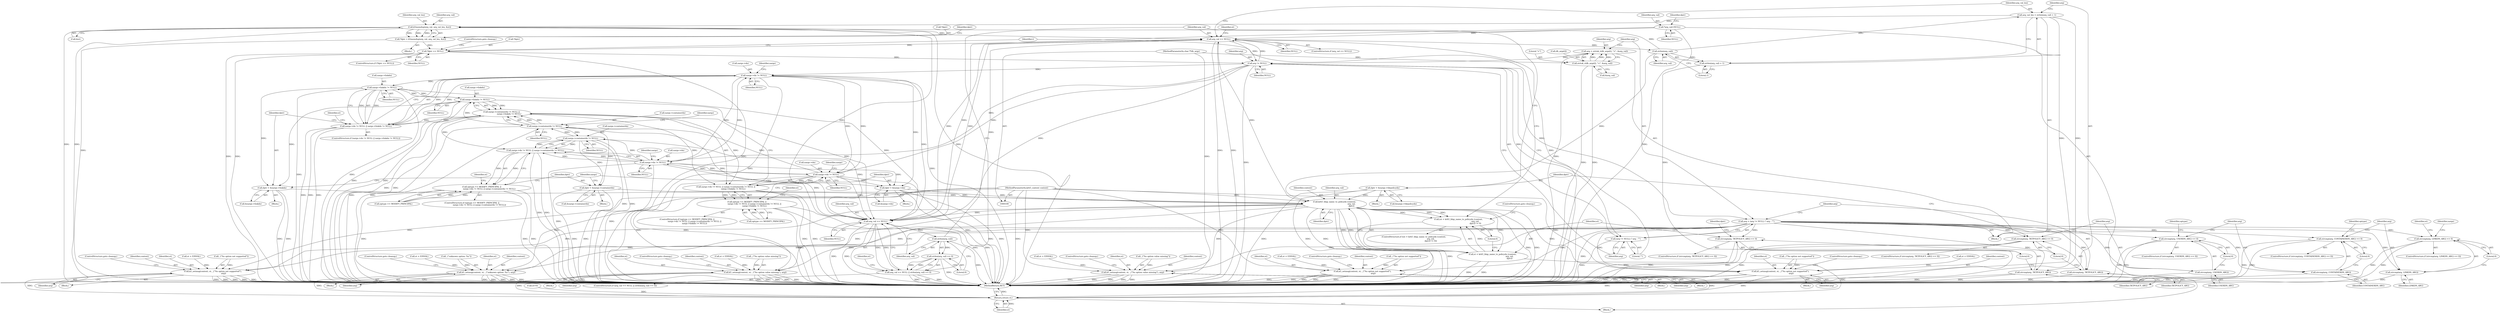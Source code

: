 digraph "0_krb5_08c642c09c38a9c6454ab43a9b53b2a89b9eef99@API" {
"1000351" [label="(Call,arg_val_len = strlen(arg_val) + 1)"];
"1000354" [label="(Call,strlen(arg_val))"];
"1000337" [label="(Call,arg_val == NULL)"];
"1000368" [label="(Call,krb5_ldap_name_to_policydn (context,\n                                                      arg_val,\n                                                      dptr))"];
"1000101" [label="(MethodParameterIn,krb5_context context)"];
"1000167" [label="(Call,dptr = &xargs->tktpolicydn)"];
"1000293" [label="(Call,dptr = &xargs->linkdn)"];
"1000199" [label="(Call,xargs->linkdn != NULL)"];
"1000277" [label="(Call,xargs->linkdn != NULL)"];
"1000272" [label="(Call,xargs->dn != NULL)"];
"1000235" [label="(Call,xargs->dn != NULL)"];
"1000188" [label="(Call,xargs->dn != NULL)"];
"1000155" [label="(Call,arg != NULL)"];
"1000143" [label="(Call,arg = strtok_r(db_args[i], \"=\", &arg_val))"];
"1000145" [label="(Call,strtok_r(db_args[i], \"=\", &arg_val))"];
"1000102" [label="(MethodParameterIn,char **db_args)"];
"1000385" [label="(Call,*dptr == NULL)"];
"1000376" [label="(Call,*dptr = k5memdup(arg_val, arg_val_len, &st))"];
"1000379" [label="(Call,k5memdup(arg_val, arg_val_len, &st))"];
"1000351" [label="(Call,arg_val_len = strlen(arg_val) + 1)"];
"1000194" [label="(Call,xargs->containerdn != NULL)"];
"1000240" [label="(Call,xargs->containerdn != NULL)"];
"1000215" [label="(Call,dptr = &xargs->dn)"];
"1000256" [label="(Call,dptr = &xargs->containerdn)"];
"1000318" [label="(Call,arg_val == NULL)"];
"1000119" [label="(Call,*arg_val=NULL)"];
"1000322" [label="(Call,strlen(arg_val))"];
"1000317" [label="(Call,arg_val == NULL || strlen(arg_val) == 0)"];
"1000321" [label="(Call,strlen(arg_val) == 0)"];
"1000152" [label="(Call,arg = (arg != NULL) ? arg : \"\")"];
"1000161" [label="(Call,strcmp(arg, TKTPOLICY_ARG) == 0)"];
"1000162" [label="(Call,strcmp(arg, TKTPOLICY_ARG))"];
"1000176" [label="(Call,strcmp(arg, USERDN_ARG) == 0)"];
"1000177" [label="(Call,strcmp(arg, USERDN_ARG))"];
"1000208" [label="(Call,k5_setmsg(context, st, _(\"%s option not supported\"),\n                                  arg))"];
"1000391" [label="(Return,return st;)"];
"1000223" [label="(Call,strcmp(arg, CONTAINERDN_ARG) == 0)"];
"1000224" [label="(Call,strcmp(arg, CONTAINERDN_ARG))"];
"1000249" [label="(Call,k5_setmsg(context, st, _(\"%s option not supported\"),\n                                  arg))"];
"1000264" [label="(Call,strcmp(arg, LINKDN_ARG) == 0)"];
"1000265" [label="(Call,strcmp(arg, LINKDN_ARG))"];
"1000286" [label="(Call,k5_setmsg(context, st, _(\"%s option not supported\"),\n                                  arg))"];
"1000304" [label="(Call,k5_setmsg(context, st, _(\"unknown option: %s\"), arg))"];
"1000329" [label="(Call,k5_setmsg(context, st, _(\"%s option value missing\"), arg))"];
"1000344" [label="(Call,k5_setmsg(context, st, _(\"%s option value missing\"), arg))"];
"1000358" [label="(Call,strcmp(arg, TKTPOLICY_ARG) == 0)"];
"1000359" [label="(Call,strcmp(arg, TKTPOLICY_ARG))"];
"1000154" [label="(Call,(arg != NULL) ? arg : \"\")"];
"1000187" [label="(Call,xargs->dn != NULL || xargs->containerdn != NULL ||\n                        xargs->linkdn != NULL)"];
"1000183" [label="(Call,optype == MODIFY_PRINCIPAL ||\n                        xargs->dn != NULL || xargs->containerdn != NULL ||\n                        xargs->linkdn != NULL)"];
"1000193" [label="(Call,xargs->containerdn != NULL ||\n                        xargs->linkdn != NULL)"];
"1000234" [label="(Call,xargs->dn != NULL || xargs->containerdn != NULL)"];
"1000230" [label="(Call,optype == MODIFY_PRINCIPAL ||\n                        xargs->dn != NULL || xargs->containerdn != NULL)"];
"1000271" [label="(Call,xargs->dn != NULL || xargs->linkdn != NULL)"];
"1000365" [label="(Call,(st = krb5_ldap_name_to_policydn (context,\n                                                      arg_val,\n                                                      dptr)) != 0)"];
"1000366" [label="(Call,st = krb5_ldap_name_to_policydn (context,\n                                                      arg_val,\n                                                      dptr))"];
"1000353" [label="(Call,strlen(arg_val) + 1)"];
"1000177" [label="(Call,strcmp(arg, USERDN_ARG))"];
"1000241" [label="(Call,xargs->containerdn)"];
"1000254" [label="(Identifier,arg)"];
"1000231" [label="(Call,optype == MODIFY_PRINCIPAL)"];
"1000269" [label="(Block,)"];
"1000229" [label="(ControlStructure,if (optype == MODIFY_PRINCIPAL ||\n                        xargs->dn != NULL || xargs->containerdn != NULL))"];
"1000355" [label="(Identifier,arg_val)"];
"1000321" [label="(Call,strlen(arg_val) == 0)"];
"1000200" [label="(Call,xargs->linkdn)"];
"1000222" [label="(ControlStructure,if (strcmp(arg, CONTAINERDN_ARG) == 0))"];
"1000332" [label="(Call,_(\"%s option value missing\"))"];
"1000284" [label="(Identifier,st)"];
"1000152" [label="(Call,arg = (arg != NULL) ? arg : \"\")"];
"1000322" [label="(Call,strlen(arg_val))"];
"1000101" [label="(MethodParameterIn,krb5_context context)"];
"1000256" [label="(Call,dptr = &xargs->containerdn)"];
"1000347" [label="(Call,_(\"%s option value missing\"))"];
"1000266" [label="(Identifier,arg)"];
"1000163" [label="(Identifier,arg)"];
"1000249" [label="(Call,k5_setmsg(context, st, _(\"%s option not supported\"),\n                                  arg))"];
"1000225" [label="(Identifier,arg)"];
"1000344" [label="(Call,k5_setmsg(context, st, _(\"%s option value missing\"), arg))"];
"1000283" [label="(Call,st = EINVAL)"];
"1000210" [label="(Identifier,st)"];
"1000331" [label="(Identifier,st)"];
"1000278" [label="(Call,xargs->linkdn)"];
"1000178" [label="(Identifier,arg)"];
"1000199" [label="(Call,xargs->linkdn != NULL)"];
"1000246" [label="(Call,st = EINVAL)"];
"1000289" [label="(Call,_(\"%s option not supported\"))"];
"1000149" [label="(Literal,\"=\")"];
"1000188" [label="(Call,xargs->dn != NULL)"];
"1000370" [label="(Identifier,arg_val)"];
"1000305" [label="(Identifier,context)"];
"1000157" [label="(Identifier,NULL)"];
"1000228" [label="(Block,)"];
"1000161" [label="(Call,strcmp(arg, TKTPOLICY_ARG) == 0)"];
"1000337" [label="(Call,arg_val == NULL)"];
"1000309" [label="(Identifier,arg)"];
"1000234" [label="(Call,xargs->dn != NULL || xargs->containerdn != NULL)"];
"1000317" [label="(Call,arg_val == NULL || strlen(arg_val) == 0)"];
"1000356" [label="(Literal,1)"];
"1000120" [label="(Identifier,arg_val)"];
"1000124" [label="(Identifier,dptr)"];
"1000319" [label="(Identifier,arg_val)"];
"1000257" [label="(Identifier,dptr)"];
"1000371" [label="(Identifier,dptr)"];
"1000271" [label="(Call,xargs->dn != NULL || xargs->linkdn != NULL)"];
"1000316" [label="(ControlStructure,if (arg_val == NULL || strlen(arg_val) == 0))"];
"1000146" [label="(Call,db_args[i])"];
"1000381" [label="(Identifier,arg_val_len)"];
"1000292" [label="(ControlStructure,goto cleanup;)"];
"1000377" [label="(Call,*dptr)"];
"1000242" [label="(Identifier,xargs)"];
"1000323" [label="(Identifier,arg_val)"];
"1000176" [label="(Call,strcmp(arg, USERDN_ARG) == 0)"];
"1000230" [label="(Call,optype == MODIFY_PRINCIPAL ||\n                        xargs->dn != NULL || xargs->containerdn != NULL)"];
"1000310" [label="(ControlStructure,goto cleanup;)"];
"1000195" [label="(Call,xargs->containerdn)"];
"1000245" [label="(Block,)"];
"1000179" [label="(Identifier,USERDN_ARG)"];
"1000227" [label="(Literal,0)"];
"1000329" [label="(Call,k5_setmsg(context, st, _(\"%s option value missing\"), arg))"];
"1000393" [label="(MethodReturn,RET)"];
"1000180" [label="(Literal,0)"];
"1000144" [label="(Identifier,arg)"];
"1000325" [label="(Block,)"];
"1000205" [label="(Call,st = EINVAL)"];
"1000313" [label="(Identifier,xargs)"];
"1000203" [label="(Identifier,NULL)"];
"1000352" [label="(Identifier,arg_val_len)"];
"1000226" [label="(Identifier,CONTAINERDN_ARG)"];
"1000287" [label="(Identifier,context)"];
"1000335" [label="(ControlStructure,goto cleanup;)"];
"1000244" [label="(Identifier,NULL)"];
"1000264" [label="(Call,strcmp(arg, LINKDN_ARG) == 0)"];
"1000334" [label="(Identifier,arg)"];
"1000358" [label="(Call,strcmp(arg, TKTPOLICY_ARG) == 0)"];
"1000162" [label="(Call,strcmp(arg, TKTPOLICY_ARG))"];
"1000304" [label="(Call,k5_setmsg(context, st, _(\"unknown option: %s\"), arg))"];
"1000143" [label="(Call,arg = strtok_r(db_args[i], \"=\", &arg_val))"];
"1000302" [label="(Identifier,st)"];
"1000102" [label="(MethodParameterIn,char **db_args)"];
"1000216" [label="(Identifier,dptr)"];
"1000247" [label="(Identifier,st)"];
"1000184" [label="(Call,optype == MODIFY_PRINCIPAL)"];
"1000291" [label="(Identifier,arg)"];
"1000367" [label="(Identifier,st)"];
"1000175" [label="(ControlStructure,if (strcmp(arg, USERDN_ARG) == 0))"];
"1000277" [label="(Call,xargs->linkdn != NULL)"];
"1000141" [label="(Identifier,i)"];
"1000250" [label="(Identifier,context)"];
"1000376" [label="(Call,*dptr = k5memdup(arg_val, arg_val_len, &st))"];
"1000268" [label="(Literal,0)"];
"1000389" [label="(ControlStructure,goto cleanup;)"];
"1000392" [label="(Identifier,st)"];
"1000301" [label="(Call,st = EINVAL)"];
"1000273" [label="(Call,xargs->dn)"];
"1000345" [label="(Identifier,context)"];
"1000288" [label="(Identifier,st)"];
"1000380" [label="(Identifier,arg_val)"];
"1000232" [label="(Identifier,optype)"];
"1000183" [label="(Call,optype == MODIFY_PRINCIPAL ||\n                        xargs->dn != NULL || xargs->containerdn != NULL ||\n                        xargs->linkdn != NULL)"];
"1000251" [label="(Identifier,st)"];
"1000307" [label="(Call,_(\"unknown option: %s\"))"];
"1000318" [label="(Call,arg_val == NULL)"];
"1000324" [label="(Literal,0)"];
"1000270" [label="(ControlStructure,if (xargs->dn != NULL || xargs->linkdn != NULL))"];
"1000375" [label="(Block,)"];
"1000192" [label="(Identifier,NULL)"];
"1000385" [label="(Call,*dptr == NULL)"];
"1000213" [label="(Identifier,arg)"];
"1000158" [label="(Identifier,arg)"];
"1000198" [label="(Identifier,NULL)"];
"1000208" [label="(Call,k5_setmsg(context, st, _(\"%s option not supported\"),\n                                  arg))"];
"1000154" [label="(Call,(arg != NULL) ? arg : \"\")"];
"1000364" [label="(ControlStructure,if ((st = krb5_ldap_name_to_policydn (context,\n                                                      arg_val,\n                                                      dptr)) != 0))"];
"1000193" [label="(Call,xargs->containerdn != NULL ||\n                        xargs->linkdn != NULL)"];
"1000379" [label="(Call,k5memdup(arg_val, arg_val_len, &st))"];
"1000306" [label="(Identifier,st)"];
"1000330" [label="(Identifier,context)"];
"1000366" [label="(Call,st = krb5_ldap_name_to_policydn (context,\n                                                      arg_val,\n                                                      dptr))"];
"1000362" [label="(Literal,0)"];
"1000215" [label="(Call,dptr = &xargs->dn)"];
"1000326" [label="(Call,st = EINVAL)"];
"1000267" [label="(Identifier,LINKDN_ARG)"];
"1000368" [label="(Call,krb5_ldap_name_to_policydn (context,\n                                                      arg_val,\n                                                      dptr))"];
"1000339" [label="(Identifier,NULL)"];
"1000391" [label="(Return,return st;)"];
"1000167" [label="(Call,dptr = &xargs->tktpolicydn)"];
"1000153" [label="(Identifier,arg)"];
"1000217" [label="(Call,&xargs->dn)"];
"1000121" [label="(Identifier,NULL)"];
"1000351" [label="(Call,arg_val_len = strlen(arg_val) + 1)"];
"1000295" [label="(Call,&xargs->linkdn)"];
"1000185" [label="(Identifier,optype)"];
"1000360" [label="(Identifier,arg)"];
"1000265" [label="(Call,strcmp(arg, LINKDN_ARG))"];
"1000155" [label="(Call,arg != NULL)"];
"1000341" [label="(Call,st = EINVAL)"];
"1000384" [label="(ControlStructure,if (*dptr == NULL))"];
"1000204" [label="(Block,)"];
"1000350" [label="(ControlStructure,goto cleanup;)"];
"1000201" [label="(Identifier,xargs)"];
"1000239" [label="(Identifier,NULL)"];
"1000382" [label="(Call,&st)"];
"1000189" [label="(Call,xargs->dn)"];
"1000168" [label="(Identifier,dptr)"];
"1000182" [label="(ControlStructure,if (optype == MODIFY_PRINCIPAL ||\n                        xargs->dn != NULL || xargs->containerdn != NULL ||\n                        xargs->linkdn != NULL))"];
"1000272" [label="(Call,xargs->dn != NULL)"];
"1000258" [label="(Call,&xargs->containerdn)"];
"1000349" [label="(Identifier,arg)"];
"1000165" [label="(Literal,0)"];
"1000300" [label="(Block,)"];
"1000346" [label="(Identifier,st)"];
"1000281" [label="(Identifier,NULL)"];
"1000276" [label="(Identifier,NULL)"];
"1000164" [label="(Identifier,TKTPOLICY_ARG)"];
"1000357" [label="(ControlStructure,if (strcmp(arg, TKTPOLICY_ARG) == 0))"];
"1000223" [label="(Call,strcmp(arg, CONTAINERDN_ARG) == 0)"];
"1000373" [label="(ControlStructure,goto cleanup;)"];
"1000169" [label="(Call,&xargs->tktpolicydn)"];
"1000235" [label="(Call,xargs->dn != NULL)"];
"1000263" [label="(ControlStructure,if (strcmp(arg, LINKDN_ARG) == 0))"];
"1000388" [label="(Identifier,NULL)"];
"1000194" [label="(Call,xargs->containerdn != NULL)"];
"1000274" [label="(Identifier,xargs)"];
"1000166" [label="(Block,)"];
"1000214" [label="(ControlStructure,goto cleanup;)"];
"1000293" [label="(Call,dptr = &xargs->linkdn)"];
"1000111" [label="(Call,st=0)"];
"1000327" [label="(Identifier,st)"];
"1000206" [label="(Identifier,st)"];
"1000160" [label="(ControlStructure,if (strcmp(arg, TKTPOLICY_ARG) == 0))"];
"1000187" [label="(Call,xargs->dn != NULL || xargs->containerdn != NULL ||\n                        xargs->linkdn != NULL)"];
"1000387" [label="(Identifier,dptr)"];
"1000336" [label="(ControlStructure,if (arg_val == NULL))"];
"1000365" [label="(Call,(st = krb5_ldap_name_to_policydn (context,\n                                                      arg_val,\n                                                      dptr)) != 0)"];
"1000286" [label="(Call,k5_setmsg(context, st, _(\"%s option not supported\"),\n                                  arg))"];
"1000386" [label="(Call,*dptr)"];
"1000252" [label="(Call,_(\"%s option not supported\"))"];
"1000361" [label="(Identifier,TKTPOLICY_ARG)"];
"1000279" [label="(Identifier,xargs)"];
"1000224" [label="(Call,strcmp(arg, CONTAINERDN_ARG))"];
"1000354" [label="(Call,strlen(arg_val))"];
"1000294" [label="(Identifier,dptr)"];
"1000338" [label="(Identifier,arg_val)"];
"1000209" [label="(Identifier,context)"];
"1000342" [label="(Identifier,st)"];
"1000369" [label="(Identifier,context)"];
"1000181" [label="(Block,)"];
"1000150" [label="(Call,&arg_val)"];
"1000372" [label="(Literal,0)"];
"1000236" [label="(Call,xargs->dn)"];
"1000240" [label="(Call,xargs->containerdn != NULL)"];
"1000340" [label="(Block,)"];
"1000142" [label="(Block,)"];
"1000105" [label="(Block,)"];
"1000282" [label="(Block,)"];
"1000359" [label="(Call,strcmp(arg, TKTPOLICY_ARG))"];
"1000156" [label="(Identifier,arg)"];
"1000353" [label="(Call,strlen(arg_val) + 1)"];
"1000196" [label="(Identifier,xargs)"];
"1000378" [label="(Identifier,dptr)"];
"1000320" [label="(Identifier,NULL)"];
"1000159" [label="(Literal,\"\")"];
"1000255" [label="(ControlStructure,goto cleanup;)"];
"1000119" [label="(Call,*arg_val=NULL)"];
"1000211" [label="(Call,_(\"%s option not supported\"))"];
"1000145" [label="(Call,strtok_r(db_args[i], \"=\", &arg_val))"];
"1000351" -> "1000142"  [label="AST: "];
"1000351" -> "1000353"  [label="CFG: "];
"1000352" -> "1000351"  [label="AST: "];
"1000353" -> "1000351"  [label="AST: "];
"1000360" -> "1000351"  [label="CFG: "];
"1000351" -> "1000393"  [label="DDG: "];
"1000351" -> "1000393"  [label="DDG: "];
"1000354" -> "1000351"  [label="DDG: "];
"1000351" -> "1000379"  [label="DDG: "];
"1000354" -> "1000353"  [label="AST: "];
"1000354" -> "1000355"  [label="CFG: "];
"1000355" -> "1000354"  [label="AST: "];
"1000356" -> "1000354"  [label="CFG: "];
"1000354" -> "1000353"  [label="DDG: "];
"1000337" -> "1000354"  [label="DDG: "];
"1000354" -> "1000368"  [label="DDG: "];
"1000354" -> "1000379"  [label="DDG: "];
"1000337" -> "1000336"  [label="AST: "];
"1000337" -> "1000339"  [label="CFG: "];
"1000338" -> "1000337"  [label="AST: "];
"1000339" -> "1000337"  [label="AST: "];
"1000342" -> "1000337"  [label="CFG: "];
"1000352" -> "1000337"  [label="CFG: "];
"1000337" -> "1000393"  [label="DDG: "];
"1000337" -> "1000393"  [label="DDG: "];
"1000337" -> "1000393"  [label="DDG: "];
"1000337" -> "1000155"  [label="DDG: "];
"1000368" -> "1000337"  [label="DDG: "];
"1000318" -> "1000337"  [label="DDG: "];
"1000318" -> "1000337"  [label="DDG: "];
"1000379" -> "1000337"  [label="DDG: "];
"1000119" -> "1000337"  [label="DDG: "];
"1000322" -> "1000337"  [label="DDG: "];
"1000155" -> "1000337"  [label="DDG: "];
"1000337" -> "1000385"  [label="DDG: "];
"1000368" -> "1000366"  [label="AST: "];
"1000368" -> "1000371"  [label="CFG: "];
"1000369" -> "1000368"  [label="AST: "];
"1000370" -> "1000368"  [label="AST: "];
"1000371" -> "1000368"  [label="AST: "];
"1000366" -> "1000368"  [label="CFG: "];
"1000368" -> "1000393"  [label="DDG: "];
"1000368" -> "1000393"  [label="DDG: "];
"1000368" -> "1000393"  [label="DDG: "];
"1000368" -> "1000208"  [label="DDG: "];
"1000368" -> "1000249"  [label="DDG: "];
"1000368" -> "1000286"  [label="DDG: "];
"1000368" -> "1000304"  [label="DDG: "];
"1000368" -> "1000318"  [label="DDG: "];
"1000368" -> "1000329"  [label="DDG: "];
"1000368" -> "1000344"  [label="DDG: "];
"1000368" -> "1000365"  [label="DDG: "];
"1000368" -> "1000365"  [label="DDG: "];
"1000368" -> "1000365"  [label="DDG: "];
"1000368" -> "1000366"  [label="DDG: "];
"1000368" -> "1000366"  [label="DDG: "];
"1000368" -> "1000366"  [label="DDG: "];
"1000101" -> "1000368"  [label="DDG: "];
"1000167" -> "1000368"  [label="DDG: "];
"1000293" -> "1000368"  [label="DDG: "];
"1000215" -> "1000368"  [label="DDG: "];
"1000256" -> "1000368"  [label="DDG: "];
"1000101" -> "1000100"  [label="AST: "];
"1000101" -> "1000393"  [label="DDG: "];
"1000101" -> "1000208"  [label="DDG: "];
"1000101" -> "1000249"  [label="DDG: "];
"1000101" -> "1000286"  [label="DDG: "];
"1000101" -> "1000304"  [label="DDG: "];
"1000101" -> "1000329"  [label="DDG: "];
"1000101" -> "1000344"  [label="DDG: "];
"1000167" -> "1000166"  [label="AST: "];
"1000167" -> "1000169"  [label="CFG: "];
"1000168" -> "1000167"  [label="AST: "];
"1000169" -> "1000167"  [label="AST: "];
"1000338" -> "1000167"  [label="CFG: "];
"1000167" -> "1000393"  [label="DDG: "];
"1000167" -> "1000393"  [label="DDG: "];
"1000293" -> "1000269"  [label="AST: "];
"1000293" -> "1000295"  [label="CFG: "];
"1000294" -> "1000293"  [label="AST: "];
"1000295" -> "1000293"  [label="AST: "];
"1000313" -> "1000293"  [label="CFG: "];
"1000293" -> "1000393"  [label="DDG: "];
"1000293" -> "1000393"  [label="DDG: "];
"1000199" -> "1000293"  [label="DDG: "];
"1000277" -> "1000293"  [label="DDG: "];
"1000199" -> "1000193"  [label="AST: "];
"1000199" -> "1000203"  [label="CFG: "];
"1000200" -> "1000199"  [label="AST: "];
"1000203" -> "1000199"  [label="AST: "];
"1000193" -> "1000199"  [label="CFG: "];
"1000199" -> "1000393"  [label="DDG: "];
"1000199" -> "1000393"  [label="DDG: "];
"1000199" -> "1000193"  [label="DDG: "];
"1000199" -> "1000193"  [label="DDG: "];
"1000277" -> "1000199"  [label="DDG: "];
"1000194" -> "1000199"  [label="DDG: "];
"1000199" -> "1000277"  [label="DDG: "];
"1000199" -> "1000318"  [label="DDG: "];
"1000277" -> "1000271"  [label="AST: "];
"1000277" -> "1000281"  [label="CFG: "];
"1000278" -> "1000277"  [label="AST: "];
"1000281" -> "1000277"  [label="AST: "];
"1000271" -> "1000277"  [label="CFG: "];
"1000277" -> "1000393"  [label="DDG: "];
"1000277" -> "1000393"  [label="DDG: "];
"1000277" -> "1000271"  [label="DDG: "];
"1000277" -> "1000271"  [label="DDG: "];
"1000272" -> "1000277"  [label="DDG: "];
"1000277" -> "1000318"  [label="DDG: "];
"1000272" -> "1000271"  [label="AST: "];
"1000272" -> "1000276"  [label="CFG: "];
"1000273" -> "1000272"  [label="AST: "];
"1000276" -> "1000272"  [label="AST: "];
"1000279" -> "1000272"  [label="CFG: "];
"1000271" -> "1000272"  [label="CFG: "];
"1000272" -> "1000393"  [label="DDG: "];
"1000272" -> "1000393"  [label="DDG: "];
"1000272" -> "1000188"  [label="DDG: "];
"1000272" -> "1000215"  [label="DDG: "];
"1000272" -> "1000235"  [label="DDG: "];
"1000272" -> "1000271"  [label="DDG: "];
"1000272" -> "1000271"  [label="DDG: "];
"1000235" -> "1000272"  [label="DDG: "];
"1000188" -> "1000272"  [label="DDG: "];
"1000155" -> "1000272"  [label="DDG: "];
"1000272" -> "1000318"  [label="DDG: "];
"1000235" -> "1000234"  [label="AST: "];
"1000235" -> "1000239"  [label="CFG: "];
"1000236" -> "1000235"  [label="AST: "];
"1000239" -> "1000235"  [label="AST: "];
"1000242" -> "1000235"  [label="CFG: "];
"1000234" -> "1000235"  [label="CFG: "];
"1000235" -> "1000393"  [label="DDG: "];
"1000235" -> "1000393"  [label="DDG: "];
"1000235" -> "1000188"  [label="DDG: "];
"1000235" -> "1000215"  [label="DDG: "];
"1000235" -> "1000234"  [label="DDG: "];
"1000235" -> "1000234"  [label="DDG: "];
"1000188" -> "1000235"  [label="DDG: "];
"1000155" -> "1000235"  [label="DDG: "];
"1000235" -> "1000240"  [label="DDG: "];
"1000235" -> "1000318"  [label="DDG: "];
"1000188" -> "1000187"  [label="AST: "];
"1000188" -> "1000192"  [label="CFG: "];
"1000189" -> "1000188"  [label="AST: "];
"1000192" -> "1000188"  [label="AST: "];
"1000196" -> "1000188"  [label="CFG: "];
"1000187" -> "1000188"  [label="CFG: "];
"1000188" -> "1000393"  [label="DDG: "];
"1000188" -> "1000393"  [label="DDG: "];
"1000188" -> "1000187"  [label="DDG: "];
"1000188" -> "1000187"  [label="DDG: "];
"1000155" -> "1000188"  [label="DDG: "];
"1000188" -> "1000194"  [label="DDG: "];
"1000188" -> "1000215"  [label="DDG: "];
"1000188" -> "1000318"  [label="DDG: "];
"1000155" -> "1000154"  [label="AST: "];
"1000155" -> "1000157"  [label="CFG: "];
"1000156" -> "1000155"  [label="AST: "];
"1000157" -> "1000155"  [label="AST: "];
"1000158" -> "1000155"  [label="CFG: "];
"1000159" -> "1000155"  [label="CFG: "];
"1000155" -> "1000393"  [label="DDG: "];
"1000155" -> "1000152"  [label="DDG: "];
"1000143" -> "1000155"  [label="DDG: "];
"1000385" -> "1000155"  [label="DDG: "];
"1000155" -> "1000154"  [label="DDG: "];
"1000155" -> "1000318"  [label="DDG: "];
"1000143" -> "1000142"  [label="AST: "];
"1000143" -> "1000145"  [label="CFG: "];
"1000144" -> "1000143"  [label="AST: "];
"1000145" -> "1000143"  [label="AST: "];
"1000153" -> "1000143"  [label="CFG: "];
"1000143" -> "1000393"  [label="DDG: "];
"1000145" -> "1000143"  [label="DDG: "];
"1000145" -> "1000143"  [label="DDG: "];
"1000145" -> "1000143"  [label="DDG: "];
"1000145" -> "1000150"  [label="CFG: "];
"1000146" -> "1000145"  [label="AST: "];
"1000149" -> "1000145"  [label="AST: "];
"1000150" -> "1000145"  [label="AST: "];
"1000145" -> "1000393"  [label="DDG: "];
"1000145" -> "1000393"  [label="DDG: "];
"1000102" -> "1000145"  [label="DDG: "];
"1000102" -> "1000100"  [label="AST: "];
"1000102" -> "1000393"  [label="DDG: "];
"1000385" -> "1000384"  [label="AST: "];
"1000385" -> "1000388"  [label="CFG: "];
"1000386" -> "1000385"  [label="AST: "];
"1000388" -> "1000385"  [label="AST: "];
"1000389" -> "1000385"  [label="CFG: "];
"1000141" -> "1000385"  [label="CFG: "];
"1000385" -> "1000393"  [label="DDG: "];
"1000385" -> "1000393"  [label="DDG: "];
"1000385" -> "1000393"  [label="DDG: "];
"1000376" -> "1000385"  [label="DDG: "];
"1000376" -> "1000375"  [label="AST: "];
"1000376" -> "1000379"  [label="CFG: "];
"1000377" -> "1000376"  [label="AST: "];
"1000379" -> "1000376"  [label="AST: "];
"1000387" -> "1000376"  [label="CFG: "];
"1000376" -> "1000393"  [label="DDG: "];
"1000379" -> "1000376"  [label="DDG: "];
"1000379" -> "1000376"  [label="DDG: "];
"1000379" -> "1000376"  [label="DDG: "];
"1000379" -> "1000382"  [label="CFG: "];
"1000380" -> "1000379"  [label="AST: "];
"1000381" -> "1000379"  [label="AST: "];
"1000382" -> "1000379"  [label="AST: "];
"1000379" -> "1000393"  [label="DDG: "];
"1000379" -> "1000393"  [label="DDG: "];
"1000379" -> "1000393"  [label="DDG: "];
"1000379" -> "1000318"  [label="DDG: "];
"1000194" -> "1000193"  [label="AST: "];
"1000194" -> "1000198"  [label="CFG: "];
"1000195" -> "1000194"  [label="AST: "];
"1000198" -> "1000194"  [label="AST: "];
"1000201" -> "1000194"  [label="CFG: "];
"1000193" -> "1000194"  [label="CFG: "];
"1000194" -> "1000393"  [label="DDG: "];
"1000194" -> "1000393"  [label="DDG: "];
"1000194" -> "1000193"  [label="DDG: "];
"1000194" -> "1000193"  [label="DDG: "];
"1000240" -> "1000194"  [label="DDG: "];
"1000194" -> "1000240"  [label="DDG: "];
"1000194" -> "1000256"  [label="DDG: "];
"1000194" -> "1000318"  [label="DDG: "];
"1000240" -> "1000234"  [label="AST: "];
"1000240" -> "1000244"  [label="CFG: "];
"1000241" -> "1000240"  [label="AST: "];
"1000244" -> "1000240"  [label="AST: "];
"1000234" -> "1000240"  [label="CFG: "];
"1000240" -> "1000393"  [label="DDG: "];
"1000240" -> "1000393"  [label="DDG: "];
"1000240" -> "1000234"  [label="DDG: "];
"1000240" -> "1000234"  [label="DDG: "];
"1000240" -> "1000256"  [label="DDG: "];
"1000240" -> "1000318"  [label="DDG: "];
"1000215" -> "1000181"  [label="AST: "];
"1000215" -> "1000217"  [label="CFG: "];
"1000216" -> "1000215"  [label="AST: "];
"1000217" -> "1000215"  [label="AST: "];
"1000313" -> "1000215"  [label="CFG: "];
"1000215" -> "1000393"  [label="DDG: "];
"1000215" -> "1000393"  [label="DDG: "];
"1000256" -> "1000228"  [label="AST: "];
"1000256" -> "1000258"  [label="CFG: "];
"1000257" -> "1000256"  [label="AST: "];
"1000258" -> "1000256"  [label="AST: "];
"1000313" -> "1000256"  [label="CFG: "];
"1000256" -> "1000393"  [label="DDG: "];
"1000256" -> "1000393"  [label="DDG: "];
"1000318" -> "1000317"  [label="AST: "];
"1000318" -> "1000320"  [label="CFG: "];
"1000319" -> "1000318"  [label="AST: "];
"1000320" -> "1000318"  [label="AST: "];
"1000323" -> "1000318"  [label="CFG: "];
"1000317" -> "1000318"  [label="CFG: "];
"1000318" -> "1000393"  [label="DDG: "];
"1000318" -> "1000393"  [label="DDG: "];
"1000318" -> "1000317"  [label="DDG: "];
"1000318" -> "1000317"  [label="DDG: "];
"1000119" -> "1000318"  [label="DDG: "];
"1000318" -> "1000322"  [label="DDG: "];
"1000119" -> "1000105"  [label="AST: "];
"1000119" -> "1000121"  [label="CFG: "];
"1000120" -> "1000119"  [label="AST: "];
"1000121" -> "1000119"  [label="AST: "];
"1000124" -> "1000119"  [label="CFG: "];
"1000119" -> "1000393"  [label="DDG: "];
"1000322" -> "1000321"  [label="AST: "];
"1000322" -> "1000323"  [label="CFG: "];
"1000323" -> "1000322"  [label="AST: "];
"1000324" -> "1000322"  [label="CFG: "];
"1000322" -> "1000393"  [label="DDG: "];
"1000322" -> "1000321"  [label="DDG: "];
"1000317" -> "1000316"  [label="AST: "];
"1000317" -> "1000321"  [label="CFG: "];
"1000321" -> "1000317"  [label="AST: "];
"1000327" -> "1000317"  [label="CFG: "];
"1000338" -> "1000317"  [label="CFG: "];
"1000317" -> "1000393"  [label="DDG: "];
"1000317" -> "1000393"  [label="DDG: "];
"1000317" -> "1000393"  [label="DDG: "];
"1000321" -> "1000317"  [label="DDG: "];
"1000321" -> "1000317"  [label="DDG: "];
"1000321" -> "1000324"  [label="CFG: "];
"1000324" -> "1000321"  [label="AST: "];
"1000321" -> "1000393"  [label="DDG: "];
"1000152" -> "1000142"  [label="AST: "];
"1000152" -> "1000154"  [label="CFG: "];
"1000153" -> "1000152"  [label="AST: "];
"1000154" -> "1000152"  [label="AST: "];
"1000163" -> "1000152"  [label="CFG: "];
"1000152" -> "1000393"  [label="DDG: "];
"1000152" -> "1000161"  [label="DDG: "];
"1000152" -> "1000162"  [label="DDG: "];
"1000152" -> "1000176"  [label="DDG: "];
"1000152" -> "1000177"  [label="DDG: "];
"1000152" -> "1000208"  [label="DDG: "];
"1000152" -> "1000223"  [label="DDG: "];
"1000152" -> "1000224"  [label="DDG: "];
"1000152" -> "1000249"  [label="DDG: "];
"1000152" -> "1000264"  [label="DDG: "];
"1000152" -> "1000265"  [label="DDG: "];
"1000152" -> "1000286"  [label="DDG: "];
"1000152" -> "1000304"  [label="DDG: "];
"1000152" -> "1000329"  [label="DDG: "];
"1000152" -> "1000344"  [label="DDG: "];
"1000152" -> "1000358"  [label="DDG: "];
"1000152" -> "1000359"  [label="DDG: "];
"1000161" -> "1000160"  [label="AST: "];
"1000161" -> "1000165"  [label="CFG: "];
"1000162" -> "1000161"  [label="AST: "];
"1000165" -> "1000161"  [label="AST: "];
"1000168" -> "1000161"  [label="CFG: "];
"1000178" -> "1000161"  [label="CFG: "];
"1000161" -> "1000393"  [label="DDG: "];
"1000161" -> "1000393"  [label="DDG: "];
"1000162" -> "1000164"  [label="CFG: "];
"1000163" -> "1000162"  [label="AST: "];
"1000164" -> "1000162"  [label="AST: "];
"1000165" -> "1000162"  [label="CFG: "];
"1000162" -> "1000393"  [label="DDG: "];
"1000176" -> "1000175"  [label="AST: "];
"1000176" -> "1000180"  [label="CFG: "];
"1000177" -> "1000176"  [label="AST: "];
"1000180" -> "1000176"  [label="AST: "];
"1000185" -> "1000176"  [label="CFG: "];
"1000225" -> "1000176"  [label="CFG: "];
"1000176" -> "1000393"  [label="DDG: "];
"1000176" -> "1000393"  [label="DDG: "];
"1000177" -> "1000179"  [label="CFG: "];
"1000178" -> "1000177"  [label="AST: "];
"1000179" -> "1000177"  [label="AST: "];
"1000180" -> "1000177"  [label="CFG: "];
"1000177" -> "1000393"  [label="DDG: "];
"1000208" -> "1000204"  [label="AST: "];
"1000208" -> "1000213"  [label="CFG: "];
"1000209" -> "1000208"  [label="AST: "];
"1000210" -> "1000208"  [label="AST: "];
"1000211" -> "1000208"  [label="AST: "];
"1000213" -> "1000208"  [label="AST: "];
"1000214" -> "1000208"  [label="CFG: "];
"1000208" -> "1000393"  [label="DDG: "];
"1000208" -> "1000393"  [label="DDG: "];
"1000208" -> "1000393"  [label="DDG: "];
"1000208" -> "1000393"  [label="DDG: "];
"1000208" -> "1000393"  [label="DDG: "];
"1000205" -> "1000208"  [label="DDG: "];
"1000211" -> "1000208"  [label="DDG: "];
"1000208" -> "1000391"  [label="DDG: "];
"1000391" -> "1000105"  [label="AST: "];
"1000391" -> "1000392"  [label="CFG: "];
"1000392" -> "1000391"  [label="AST: "];
"1000393" -> "1000391"  [label="CFG: "];
"1000391" -> "1000393"  [label="DDG: "];
"1000392" -> "1000391"  [label="DDG: "];
"1000329" -> "1000391"  [label="DDG: "];
"1000249" -> "1000391"  [label="DDG: "];
"1000304" -> "1000391"  [label="DDG: "];
"1000366" -> "1000391"  [label="DDG: "];
"1000111" -> "1000391"  [label="DDG: "];
"1000286" -> "1000391"  [label="DDG: "];
"1000344" -> "1000391"  [label="DDG: "];
"1000223" -> "1000222"  [label="AST: "];
"1000223" -> "1000227"  [label="CFG: "];
"1000224" -> "1000223"  [label="AST: "];
"1000227" -> "1000223"  [label="AST: "];
"1000232" -> "1000223"  [label="CFG: "];
"1000266" -> "1000223"  [label="CFG: "];
"1000223" -> "1000393"  [label="DDG: "];
"1000223" -> "1000393"  [label="DDG: "];
"1000224" -> "1000226"  [label="CFG: "];
"1000225" -> "1000224"  [label="AST: "];
"1000226" -> "1000224"  [label="AST: "];
"1000227" -> "1000224"  [label="CFG: "];
"1000224" -> "1000393"  [label="DDG: "];
"1000249" -> "1000245"  [label="AST: "];
"1000249" -> "1000254"  [label="CFG: "];
"1000250" -> "1000249"  [label="AST: "];
"1000251" -> "1000249"  [label="AST: "];
"1000252" -> "1000249"  [label="AST: "];
"1000254" -> "1000249"  [label="AST: "];
"1000255" -> "1000249"  [label="CFG: "];
"1000249" -> "1000393"  [label="DDG: "];
"1000249" -> "1000393"  [label="DDG: "];
"1000249" -> "1000393"  [label="DDG: "];
"1000249" -> "1000393"  [label="DDG: "];
"1000249" -> "1000393"  [label="DDG: "];
"1000246" -> "1000249"  [label="DDG: "];
"1000252" -> "1000249"  [label="DDG: "];
"1000264" -> "1000263"  [label="AST: "];
"1000264" -> "1000268"  [label="CFG: "];
"1000265" -> "1000264"  [label="AST: "];
"1000268" -> "1000264"  [label="AST: "];
"1000274" -> "1000264"  [label="CFG: "];
"1000302" -> "1000264"  [label="CFG: "];
"1000264" -> "1000393"  [label="DDG: "];
"1000264" -> "1000393"  [label="DDG: "];
"1000265" -> "1000267"  [label="CFG: "];
"1000266" -> "1000265"  [label="AST: "];
"1000267" -> "1000265"  [label="AST: "];
"1000268" -> "1000265"  [label="CFG: "];
"1000265" -> "1000393"  [label="DDG: "];
"1000286" -> "1000282"  [label="AST: "];
"1000286" -> "1000291"  [label="CFG: "];
"1000287" -> "1000286"  [label="AST: "];
"1000288" -> "1000286"  [label="AST: "];
"1000289" -> "1000286"  [label="AST: "];
"1000291" -> "1000286"  [label="AST: "];
"1000292" -> "1000286"  [label="CFG: "];
"1000286" -> "1000393"  [label="DDG: "];
"1000286" -> "1000393"  [label="DDG: "];
"1000286" -> "1000393"  [label="DDG: "];
"1000286" -> "1000393"  [label="DDG: "];
"1000286" -> "1000393"  [label="DDG: "];
"1000283" -> "1000286"  [label="DDG: "];
"1000289" -> "1000286"  [label="DDG: "];
"1000304" -> "1000300"  [label="AST: "];
"1000304" -> "1000309"  [label="CFG: "];
"1000305" -> "1000304"  [label="AST: "];
"1000306" -> "1000304"  [label="AST: "];
"1000307" -> "1000304"  [label="AST: "];
"1000309" -> "1000304"  [label="AST: "];
"1000310" -> "1000304"  [label="CFG: "];
"1000304" -> "1000393"  [label="DDG: "];
"1000304" -> "1000393"  [label="DDG: "];
"1000304" -> "1000393"  [label="DDG: "];
"1000304" -> "1000393"  [label="DDG: "];
"1000304" -> "1000393"  [label="DDG: "];
"1000301" -> "1000304"  [label="DDG: "];
"1000307" -> "1000304"  [label="DDG: "];
"1000329" -> "1000325"  [label="AST: "];
"1000329" -> "1000334"  [label="CFG: "];
"1000330" -> "1000329"  [label="AST: "];
"1000331" -> "1000329"  [label="AST: "];
"1000332" -> "1000329"  [label="AST: "];
"1000334" -> "1000329"  [label="AST: "];
"1000335" -> "1000329"  [label="CFG: "];
"1000329" -> "1000393"  [label="DDG: "];
"1000329" -> "1000393"  [label="DDG: "];
"1000329" -> "1000393"  [label="DDG: "];
"1000329" -> "1000393"  [label="DDG: "];
"1000329" -> "1000393"  [label="DDG: "];
"1000326" -> "1000329"  [label="DDG: "];
"1000332" -> "1000329"  [label="DDG: "];
"1000344" -> "1000340"  [label="AST: "];
"1000344" -> "1000349"  [label="CFG: "];
"1000345" -> "1000344"  [label="AST: "];
"1000346" -> "1000344"  [label="AST: "];
"1000347" -> "1000344"  [label="AST: "];
"1000349" -> "1000344"  [label="AST: "];
"1000350" -> "1000344"  [label="CFG: "];
"1000344" -> "1000393"  [label="DDG: "];
"1000344" -> "1000393"  [label="DDG: "];
"1000344" -> "1000393"  [label="DDG: "];
"1000344" -> "1000393"  [label="DDG: "];
"1000344" -> "1000393"  [label="DDG: "];
"1000341" -> "1000344"  [label="DDG: "];
"1000347" -> "1000344"  [label="DDG: "];
"1000358" -> "1000357"  [label="AST: "];
"1000358" -> "1000362"  [label="CFG: "];
"1000359" -> "1000358"  [label="AST: "];
"1000362" -> "1000358"  [label="AST: "];
"1000367" -> "1000358"  [label="CFG: "];
"1000378" -> "1000358"  [label="CFG: "];
"1000358" -> "1000393"  [label="DDG: "];
"1000358" -> "1000393"  [label="DDG: "];
"1000359" -> "1000361"  [label="CFG: "];
"1000360" -> "1000359"  [label="AST: "];
"1000361" -> "1000359"  [label="AST: "];
"1000362" -> "1000359"  [label="CFG: "];
"1000359" -> "1000393"  [label="DDG: "];
"1000359" -> "1000393"  [label="DDG: "];
"1000154" -> "1000158"  [label="CFG: "];
"1000154" -> "1000159"  [label="CFG: "];
"1000158" -> "1000154"  [label="AST: "];
"1000159" -> "1000154"  [label="AST: "];
"1000154" -> "1000393"  [label="DDG: "];
"1000187" -> "1000183"  [label="AST: "];
"1000187" -> "1000193"  [label="CFG: "];
"1000193" -> "1000187"  [label="AST: "];
"1000183" -> "1000187"  [label="CFG: "];
"1000187" -> "1000393"  [label="DDG: "];
"1000187" -> "1000393"  [label="DDG: "];
"1000187" -> "1000183"  [label="DDG: "];
"1000187" -> "1000183"  [label="DDG: "];
"1000193" -> "1000187"  [label="DDG: "];
"1000193" -> "1000187"  [label="DDG: "];
"1000183" -> "1000182"  [label="AST: "];
"1000183" -> "1000184"  [label="CFG: "];
"1000184" -> "1000183"  [label="AST: "];
"1000206" -> "1000183"  [label="CFG: "];
"1000216" -> "1000183"  [label="CFG: "];
"1000183" -> "1000393"  [label="DDG: "];
"1000183" -> "1000393"  [label="DDG: "];
"1000183" -> "1000393"  [label="DDG: "];
"1000184" -> "1000183"  [label="DDG: "];
"1000184" -> "1000183"  [label="DDG: "];
"1000193" -> "1000393"  [label="DDG: "];
"1000193" -> "1000393"  [label="DDG: "];
"1000271" -> "1000193"  [label="DDG: "];
"1000193" -> "1000234"  [label="DDG: "];
"1000193" -> "1000271"  [label="DDG: "];
"1000234" -> "1000230"  [label="AST: "];
"1000230" -> "1000234"  [label="CFG: "];
"1000234" -> "1000393"  [label="DDG: "];
"1000234" -> "1000393"  [label="DDG: "];
"1000234" -> "1000230"  [label="DDG: "];
"1000234" -> "1000230"  [label="DDG: "];
"1000230" -> "1000229"  [label="AST: "];
"1000230" -> "1000231"  [label="CFG: "];
"1000231" -> "1000230"  [label="AST: "];
"1000247" -> "1000230"  [label="CFG: "];
"1000257" -> "1000230"  [label="CFG: "];
"1000230" -> "1000393"  [label="DDG: "];
"1000230" -> "1000393"  [label="DDG: "];
"1000230" -> "1000393"  [label="DDG: "];
"1000231" -> "1000230"  [label="DDG: "];
"1000231" -> "1000230"  [label="DDG: "];
"1000271" -> "1000270"  [label="AST: "];
"1000284" -> "1000271"  [label="CFG: "];
"1000294" -> "1000271"  [label="CFG: "];
"1000271" -> "1000393"  [label="DDG: "];
"1000271" -> "1000393"  [label="DDG: "];
"1000271" -> "1000393"  [label="DDG: "];
"1000365" -> "1000364"  [label="AST: "];
"1000365" -> "1000372"  [label="CFG: "];
"1000366" -> "1000365"  [label="AST: "];
"1000372" -> "1000365"  [label="AST: "];
"1000373" -> "1000365"  [label="CFG: "];
"1000141" -> "1000365"  [label="CFG: "];
"1000365" -> "1000393"  [label="DDG: "];
"1000366" -> "1000365"  [label="DDG: "];
"1000367" -> "1000366"  [label="AST: "];
"1000372" -> "1000366"  [label="CFG: "];
"1000366" -> "1000393"  [label="DDG: "];
"1000366" -> "1000393"  [label="DDG: "];
"1000353" -> "1000356"  [label="CFG: "];
"1000356" -> "1000353"  [label="AST: "];
"1000353" -> "1000393"  [label="DDG: "];
}
